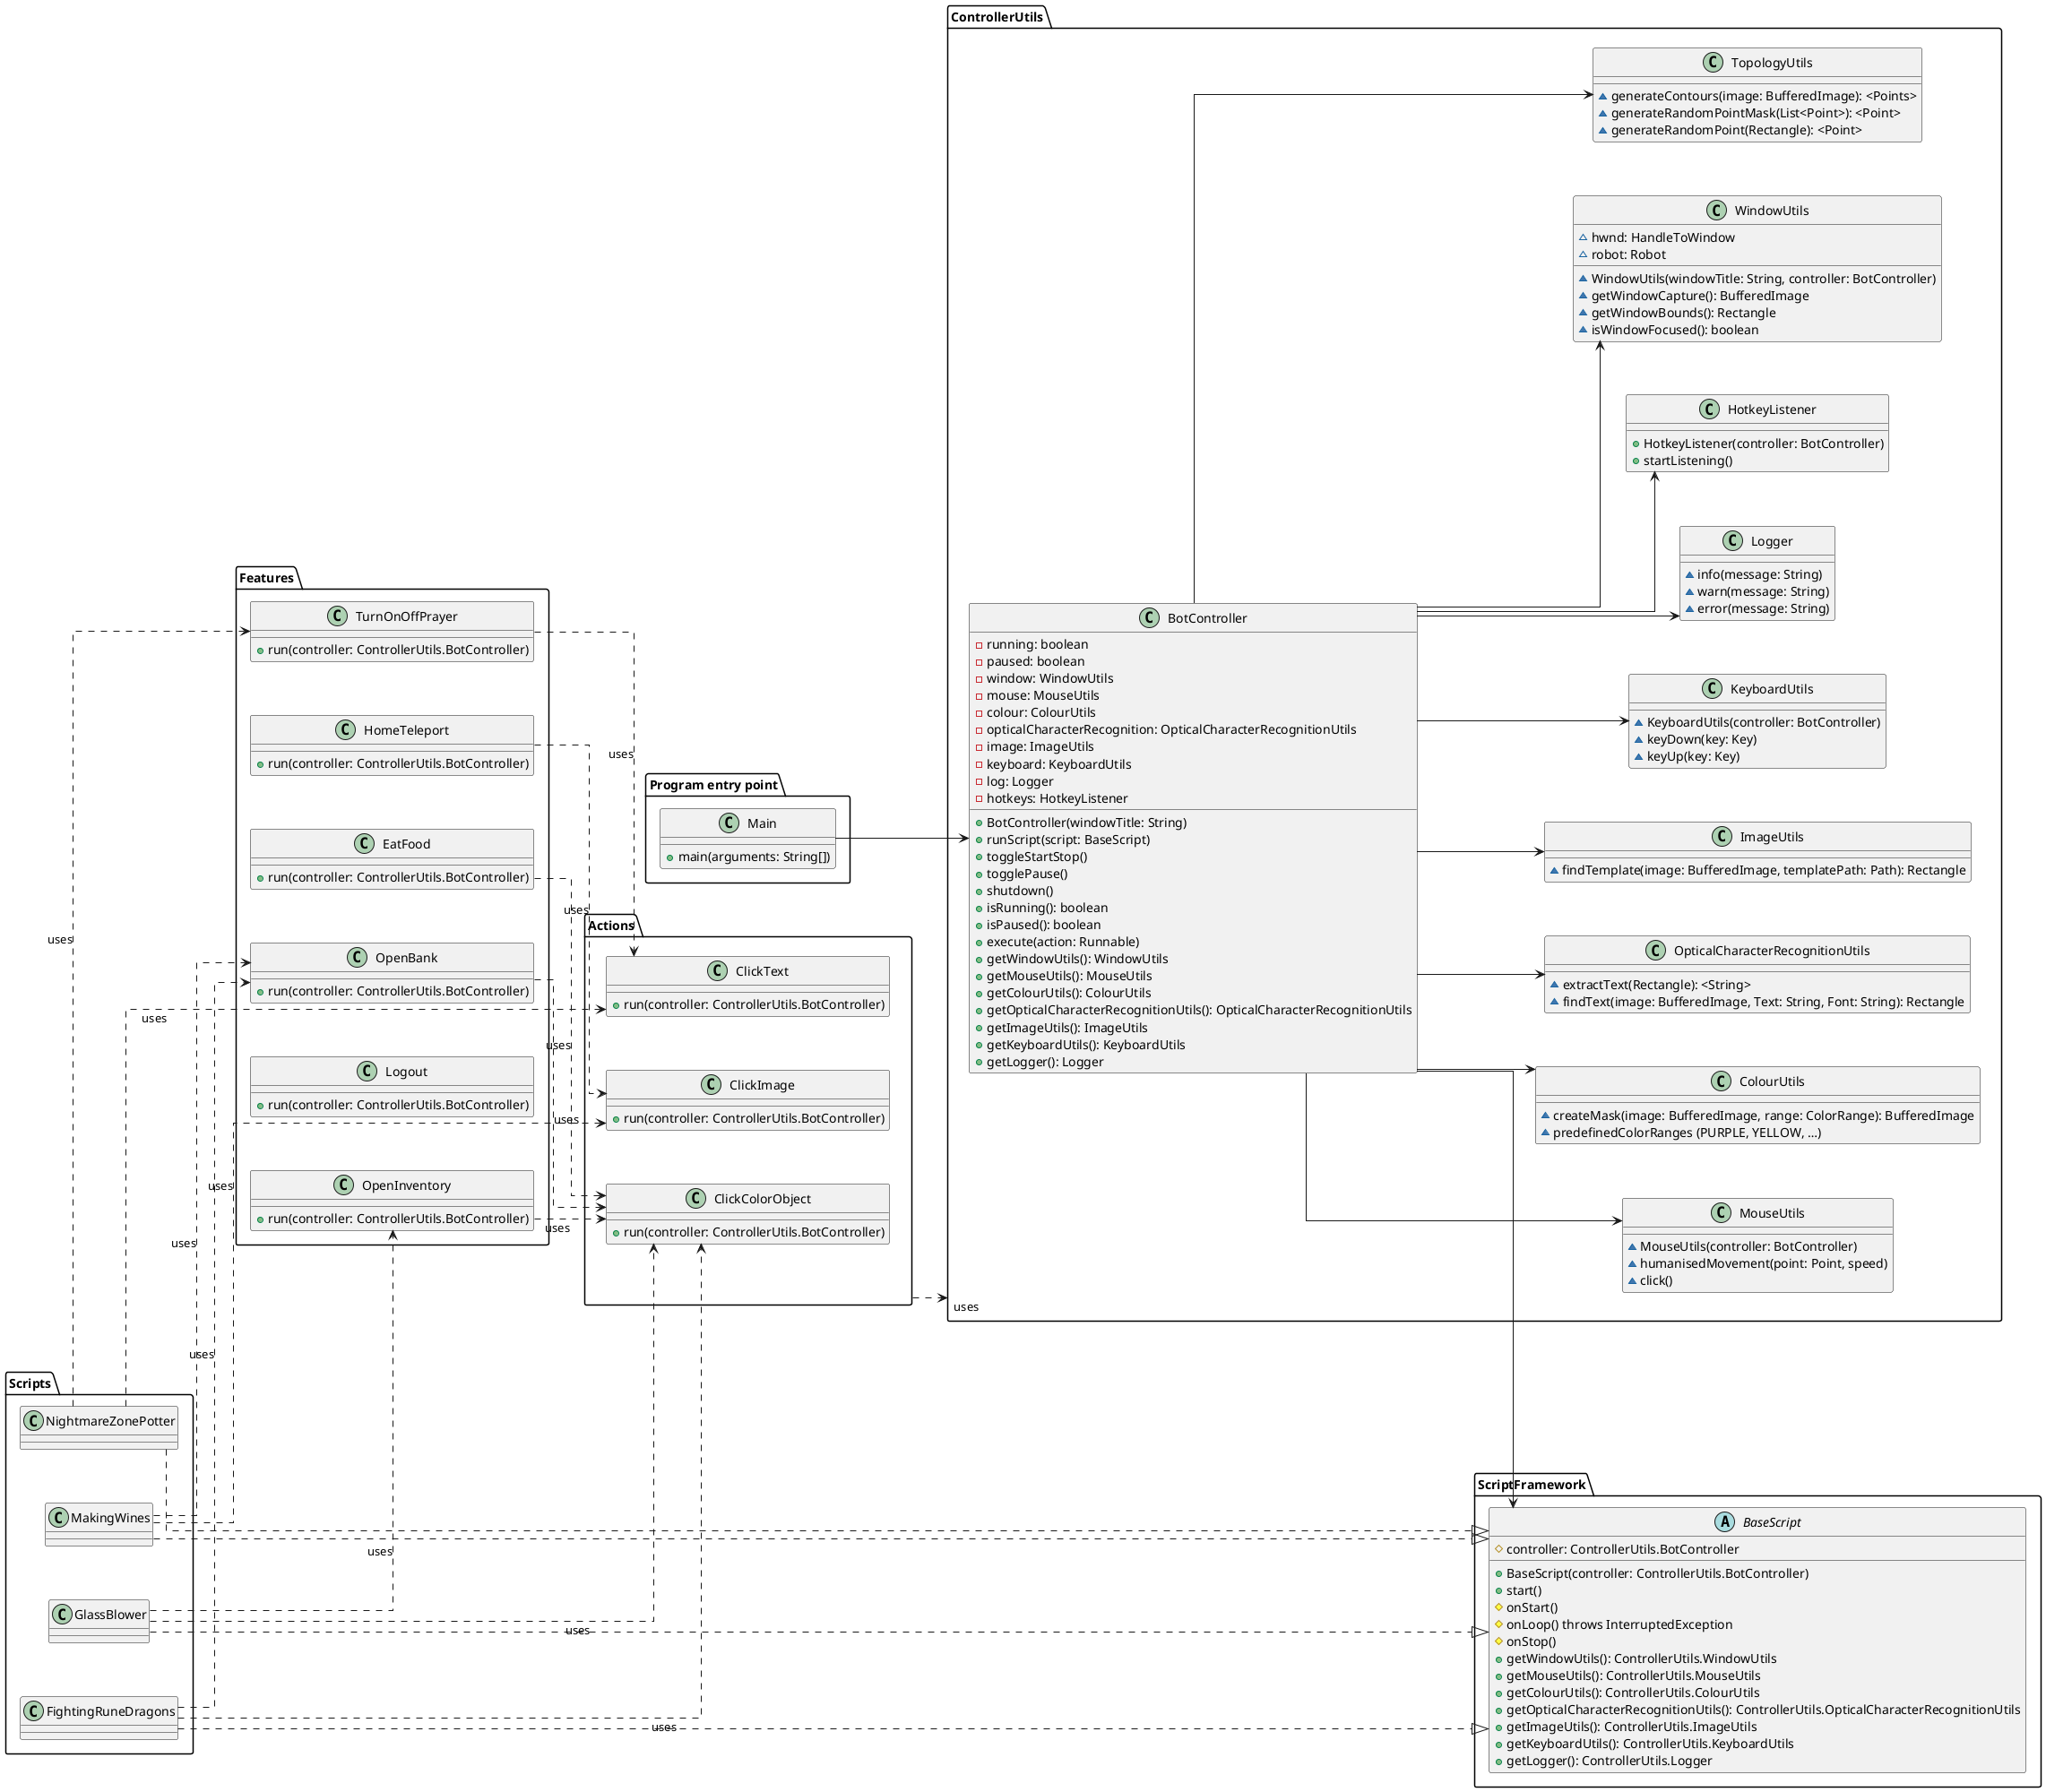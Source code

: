 @startuml ChromaScape

left to right direction
skinparam nodesep 60
skinparam ranksep 80
skinparam linetype ortho


' Root
package "Program entry point" as ProgramEntryPoint {
    class Main {
        +main(arguments: String[])
    }
}

' Controller + Utils
package "ControllerUtils" as ControllerUtils {
    class BotController {
        - running: boolean
        - paused: boolean
        - window: WindowUtils
        - mouse: MouseUtils
        - colour: ColourUtils
        - opticalCharacterRecognition: OpticalCharacterRecognitionUtils
        - image: ImageUtils
        - keyboard: KeyboardUtils
        - log: Logger
        - hotkeys: HotkeyListener
        +BotController(windowTitle: String)
        +runScript(script: BaseScript)
        +toggleStartStop()
        +togglePause()
        +shutdown()
        +isRunning(): boolean
        +isPaused(): boolean
        +execute(action: Runnable)
        +getWindowUtils(): WindowUtils
        +getMouseUtils(): MouseUtils
        +getColourUtils(): ColourUtils
        +getOpticalCharacterRecognitionUtils(): OpticalCharacterRecognitionUtils
        +getImageUtils(): ImageUtils
        +getKeyboardUtils(): KeyboardUtils
        +getLogger(): Logger
    }
    ProgramEntryPoint.Main --> ControllerUtils.BotController

    class HotkeyListener {
        +HotkeyListener(controller: BotController)
        +startListening()
    }
    ControllerUtils.BotController --> ControllerUtils.HotkeyListener

    class WindowUtils {
        ~ hwnd: HandleToWindow
        ~ robot: Robot
        ~WindowUtils(windowTitle: String, controller: BotController)
        ~getWindowCapture(): BufferedImage
        ~getWindowBounds(): Rectangle
        ~isWindowFocused(): boolean
    }
    ControllerUtils.BotController --> ControllerUtils.WindowUtils

    class TopologyUtils {
        ~generateContours(image: BufferedImage): <Points>
        ~generateRandomPointMask(List<Point>): <Point>
        ~generateRandomPoint(Rectangle): <Point>
    }
    ControllerUtils.BotController --> ControllerUtils.TopologyUtils

    class MouseUtils {
        ~MouseUtils(controller: BotController)
        ~humanisedMovement(point: Point, speed)
        ~click()
    }
    ControllerUtils.BotController --> ControllerUtils.MouseUtils

    class ColourUtils {
        ~createMask(image: BufferedImage, range: ColorRange): BufferedImage
        ~predefinedColorRanges (PURPLE, YELLOW, …)
    }
    ControllerUtils.BotController --> ControllerUtils.ColourUtils

    class OpticalCharacterRecognitionUtils {
        ~extractText(Rectangle): <String>
        ~findText(image: BufferedImage, Text: String, Font: String): Rectangle
    }
    ControllerUtils.BotController --> ControllerUtils.OpticalCharacterRecognitionUtils

    class ImageUtils {
        ~findTemplate(image: BufferedImage, templatePath: Path): Rectangle
    }
    ControllerUtils.BotController --> ControllerUtils.ImageUtils

    class KeyboardUtils {
        ~KeyboardUtils(controller: BotController)
        ~keyDown(key: Key)
        ~keyUp(key: Key)
    }
    ControllerUtils.BotController --> ControllerUtils.KeyboardUtils

    class Logger {
        ~info(message: String)
        ~warn(message: String)
        ~error(message: String)
    }
    ControllerUtils.BotController --> ControllerUtils.Logger
}

package "ScriptFramework" as ScriptFramework {
    abstract class BaseScript {
        # controller: ControllerUtils.BotController
        +BaseScript(controller: ControllerUtils.BotController)
        +start()
        #onStart()
        #onLoop() throws InterruptedException
        #onStop()
        +getWindowUtils(): ControllerUtils.WindowUtils
        +getMouseUtils(): ControllerUtils.MouseUtils
        +getColourUtils(): ControllerUtils.ColourUtils
        +getOpticalCharacterRecognitionUtils(): ControllerUtils.OpticalCharacterRecognitionUtils
        +getImageUtils(): ControllerUtils.ImageUtils
        +getKeyboardUtils(): ControllerUtils.KeyboardUtils
        +getLogger(): ControllerUtils.Logger
    }
    ControllerUtils.BotController --> ScriptFramework.BaseScript
}


' Actions (defined once)
package "Actions" as Actions {
    class ClickColorObject {
        +run(controller: ControllerUtils.BotController)
    }
    class ClickImage {
        +run(controller: ControllerUtils.BotController)
    }
    class ClickText {
        +run(controller: ControllerUtils.BotController)
    }
}

' Features refer to Actions via alias Actions
package "Features" as Features {
    class OpenBank {
        +run(controller: ControllerUtils.BotController)
    }
    class HomeTeleport {
        +run(controller: ControllerUtils.BotController)
    }
    class EatFood {
        +run(controller: ControllerUtils.BotController)
    }
    class TurnOnOffPrayer {
        +run(controller: ControllerUtils.BotController)
    }
    class Logout {
        +run(controller: ControllerUtils.BotController)
    }
    class OpenInventory {
        +run(controller: ControllerUtils.BotController)
    }

    Features.OpenBank        ..> Actions.ClickColorObject    : uses
    Features.HomeTeleport    ..> Actions.ClickImage          : uses
    Features.EatFood         ..> Actions.ClickColorObject    : uses
    Features.TurnOnOffPrayer ..> Actions.ClickText           : uses
    Features.OpenInventory   ..> Actions.ClickColorObject    : uses
}

' Scripts refer to both ControllerUtils and Actions/Features via aliases
package "Scripts" as Scripts {
    class FightingRuneDragons
    class NightmareZonePotter
    class MakingWines
    class GlassBlower

    Scripts.FightingRuneDragons ..|> ScriptFramework.BaseScript
    Scripts.NightmareZonePotter ..|> ScriptFramework.BaseScript
    Scripts.MakingWines         ..|> ScriptFramework.BaseScript
    Scripts.GlassBlower         ..|> ScriptFramework.BaseScript

    Scripts.FightingRuneDragons ..> Actions.ClickColorObject    : uses
    Scripts.FightingRuneDragons ..> Features.OpenBank            : uses
    Scripts.NightmareZonePotter ..> Actions.ClickText           : uses
    Scripts.NightmareZonePotter ..> Features.TurnOnOffPrayer     : uses
    Scripts.MakingWines         ..> Features.OpenBank            : uses
    Scripts.MakingWines         ..> Actions.ClickImage          : uses
    Scripts.GlassBlower         ..> Features.OpenInventory       : uses
    Scripts.GlassBlower         ..> Actions.ClickColorObject    : uses
}

Actions ..> ControllerUtils : uses

@enduml
